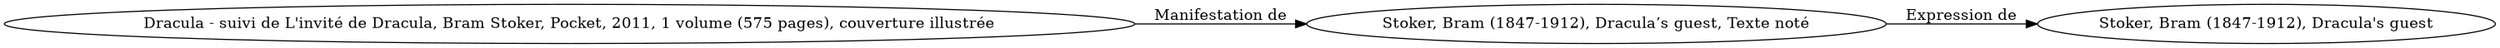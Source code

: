// Notice UMLRM0075
digraph UMLRM0075 {
	rankdir=LR
	size="20,20"
	UMLRM0075 [label="Stoker, Bram (1847-1912), Dracula's guest"]
	UMLRM0076 [label="Stoker, Bram (1847-1912), Dracula’s guest, Texte noté"]
	UMLRM0076 -> UMLRM0075 [label="Expression de"]
	UMLRM0077 [label="Dracula - suivi de L'invité de Dracula, Bram Stoker, Pocket, 2011, 1 volume (575 pages), couverture illustrée"]
	UMLRM0077 -> UMLRM0076 [label="Manifestation de"]
}

